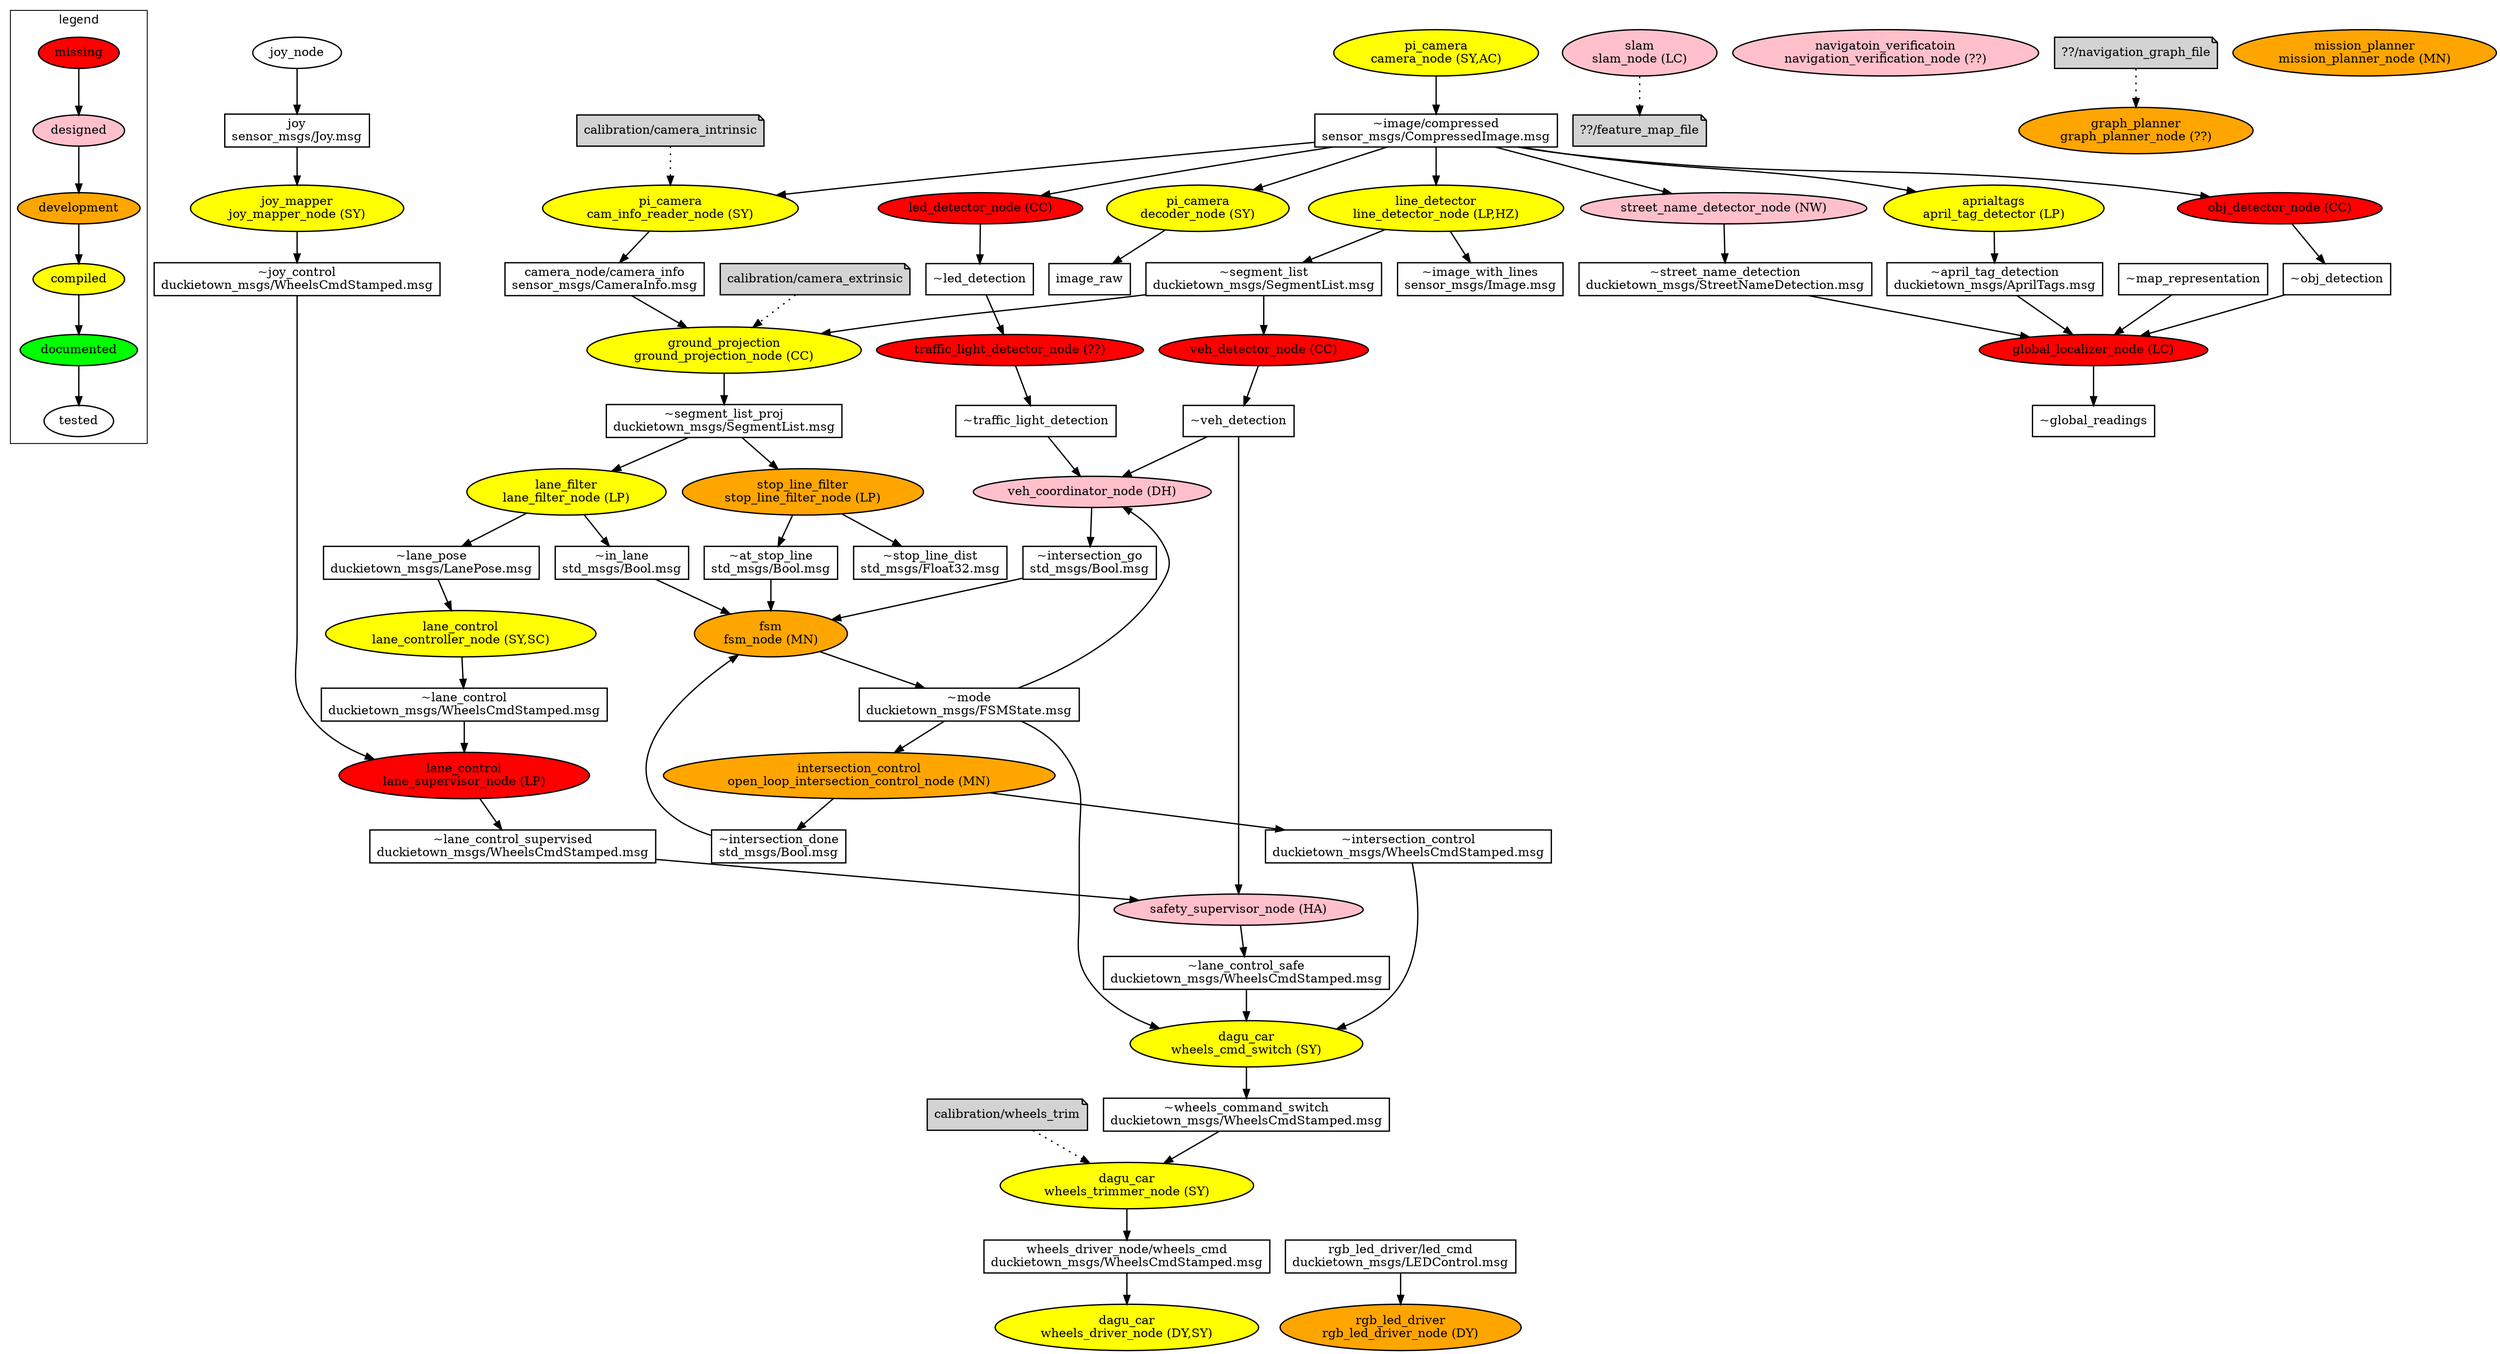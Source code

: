 digraph D {
	fontname="sans";
	//rankdir=LR;
	edge [penwidth=1.5]
	node [penwidth=1.5]

	subgraph cluster_legend{
		label="legend"
		// ROS Topics
		//topic_name;
		// ROS Nodes
		node [shape=ellipse,fillcolor=white,style=filled];
		missing [label="missing", fillcolor=red];
		designed [label="designed", fillcolor=pink];
		development [label="development", fillcolor=orange];
		compiled [label="compiled", fillcolor=yellow];
		documented [label="documented", fillcolor=green];
		tested [label="tested", fillcolor=white];
		missing->designed->development->compiled->documented->tested;
	}

	// ==== Nodes Definition ==== //
	node [shape=ellipse,style=filled];
	subgraph node_missing{
		node [fillcolor=red];
		global_localizer[label="global_localizer_node (LC)"];
		//intersection_filter_node[label="intersection_filter_node (LP)"];
		led_detector_node[label="led_detector_node (CC)"];
		obj_detector_node[label="obj_detector_node (CC)"];
		//beeper_driver_node[label="beeper_driver_node (LP)"];
		veh_detector_node[label="veh_detector_node (CC)"];
		traffic_light_detector_node[label="traffic_light_detector_node (??)"];
		lane_supervisor_node[label="lane_control\nlane_supervisor_node (LP)"];
		//coordination_controller[label="coordination_controller (MN?)"];
	}
	subgraph node_designed{
		node [fillcolor=pink];
		street_name_detector_node[label="street_name_detector_node (NW)"];
		safety_supervisor_node[label="safety_supervisor_node (HA)"];
		veh_coordinator_node[label="veh_coordinator_node (DH)"]
		slam_node[label="slam\nslam_node (LC)"];
		navigation_verification_node[label="navigatoin_verificatoin\nnavigation_verification_node (??)"];
	}
	subgraph node_development{
		node [fillcolor=orange];
		open_loop_intersection_control_node[label="intersection_control\nopen_loop_intersection_control_node (MN)"];
		stop_line_filter_node[label="stop_line_filter\nstop_line_filter_node (LP)"];
		rgb_led_driver_node[label="rgb_led_driver\nrgb_led_driver_node (DY)"];
		fsm_node[label="fsm\nfsm_node (MN)"];
		graph_planner_node[label="graph_planner\ngraph_planner_node (??)"];
		mission_planner_node[label="mission_planner\nmission_planner_node (MN)"];
	}
	subgraph node_compiled{
		node [fillcolor=yellow];
		wheels_driver_node[label="dagu_car\nwheels_driver_node (DY,SY)"];
		wheels_cmd_switch_node[label="dagu_car\nwheels_cmd_switch (SY)"]
		camera_node[label="pi_camera\ncamera_node (SY,AC)"];
		decoder_node[label="pi_camera\ndecoder_node (SY)"];
		cam_info_reader_node[label="pi_camera\ncam_info_reader_node (SY)"];
		lane_controller_node[label="lane_control\nlane_controller_node (SY,SC)"];
		line_detector_node[label="line_detector\nline_detector_node (LP,HZ)"];
		april_tag_detector[label="aprialtags\napril_tag_detector (LP)"];
		joy_mapper_node[label="joy_mapper\njoy_mapper_node (SY)"];
		ground_projection_node[label="ground_projection\nground_projection_node (CC)"];
		wheels_trimmer[label="dagu_car\nwheels_trimmer_node (SY)"];
		lane_filter_node[label="lane_filter\nlane_filter_node (LP)"]; 
	}
	subgraph node_documented{
		node [fillcolor=green];
	}
	subgraph node_tested{
		node [fillcolor=white];
		joy_node[label="joy_node"];
		//image_proc;
	}

	// === Files Definition ===
	node [shape=note,style=filled];
	subgraph files{
		motion_calibration_file[label="calibration/wheels_trim"];
		extrinsic_calibration_file[label="calibration/camera_extrinsic"];
		intrinsic_calibration_file[label="calibration/camera_intrinsic"];
		navigation_graph_file[label="??/navigation_graph_file"];
		feature_map_file[label="??/feature_map_file"];
	}



	//subgraph node_test {
		//node[shape=box,fillcolor=red];
		//street_name_detector_node;
		//joy_node;
		//joy_mapper_node;
	//}

	// ==== Topics ====
	node [shape=box,style=filled,fillcolor=white];
	//{rank=same; mission; joy; map_representation;}
	map_representation[label="~map_representation"];
	segment_list[label="~segment_list\nduckietown_msgs/SegmentList.msg"];
	segment_list_proj[label="~segment_list_proj\nduckietown_msgs/SegmentList.msg"];
	image_with_lines[label="~image_with_lines\nsensor_msgs/Image.msg"];
	lane_pose[label="~lane_pose\nduckietown_msgs/LanePose.msg"]; //LaneReading: y, phi, sigma_y, sigma_phi, status
	lane_control[label="~lane_control\nduckietown_msgs/WheelsCmdStamped.msg"];
	lane_control_sup[label="~lane_control_supervised\nduckietown_msgs/WheelsCmdStamped.msg"];
	lane_control_safe[label="~lane_control_safe\nduckietown_msgs/WheelsCmdStamped.msg"];
	april_tag_detection[label="~april_tag_detection\nduckietown_msgs/AprilTags.msg"];
	led_detection[label="~led_detection"];
	veh_detection[label="~veh_detection"];
	traffic_light_detection[label="~traffic_light_detection"];
	//intersection_reading[label="~intersection_reading"];
	obj_detection[label="~obj_detection"];
	global_readings[label="~global_readings"];
	mode[label="~mode\nduckietown_msgs/FSMState.msg"];
	//mission[label="mission"];
	joy_control[label="~joy_control\nduckietown_msgs/WheelsCmdStamped.msg"];
	intersection_control[label="~intersection_control\nduckietown_msgs/WheelsCmdStamped.msg"];
	street_name_detection[label="~street_name_detection\nduckietown_msgs/StreetNameDetection.msg"];
	wheels_command[label="wheels_driver_node/wheels_cmd\nduckietown_msgs/WheelsCmdStamped.msg"];
	wheels_command_switch[label="~wheels_command_switch\nduckietown_msgs/WheelsCmdStamped.msg"];
	camera_info[label="camera_node/camera_info\nsensor_msgs/CameraInfo.msg"];
	image_compressed[label="~image/compressed\nsensor_msgs/CompressedImage.msg"];
	intersection_go[label="~intersection_go\nstd_msgs/Bool.msg"];
	intersection_done[label="~intersection_done\nstd_msgs/Bool.msg"];
	at_stop_line[label="~at_stop_line\nstd_msgs/Bool.msg"];
	in_lane[label="~in_lane\nstd_msgs/Bool.msg"];
	//beep[label="beeper_driver_node/beep"];
	led_cmd[label="rgb_led_driver/led_cmd\nduckietown_msgs/LEDControl.msg"];
	stop_line_dist[label="~stop_line_dist\nstd_msgs/Float32.msg"];
	joy[label="joy\nsensor_msgs/Joy.msg"];

	{rank=max; wheels_driver_node;rgb_led_driver_node}
	{rank=min; camera_node;joy_node}
	{rank=same;wheels_command;led_cmd}

	// ==== Connections ====
	veh_coordinator_node->intersection_go;
	intersection_go->fsm_node;
	intersection_done->fsm_node;
	at_stop_line->fsm_node;
	in_lane->fsm_node;
	open_loop_intersection_control_node->intersection_done;
	lane_filter_node->in_lane;
	stop_line_filter_node->at_stop_line;
	fsm_node->mode;

	led_cmd->rgb_led_driver_node;
	stop_line_filter_node->stop_line_dist;

	camera_node->image_compressed;
	intrinsic_calibration_file->cam_info_reader_node[style="dotted"];
	image_compressed->cam_info_reader_node;
	cam_info_reader_node->camera_info;
	image_compressed->line_detector_node;
	image_compressed->led_detector_node;
	image_compressed->decoder_node;
	decoder_node->image_raw;
	image_compressed->april_tag_detector;
	image_compressed->obj_detector_node;
	image_compressed->street_name_detector_node;
	street_name_detector_node->street_name_detection;
	led_detector_node->led_detection;
	led_detection->traffic_light_detector_node;
	segment_list->veh_detector_node;
	veh_detector_node->veh_detection;
	traffic_light_detector_node->traffic_light_detection;
	//intersection_filter_node->intersection_reading;
	line_detector_node->segment_list 
	line_detector_node->image_with_lines 
	segment_list_proj->stop_line_filter_node;
	segment_list_proj->lane_filter_node;
	lane_filter_node->lane_pose;
	lane_pose->lane_controller_node;
	//lane_pose->mission_planner;
	//stop_line_filter_node->stop_line_reading;
	//stop_line_reading->lane_controller_node;
	////stop_line_reading->mission_planner;
	obj_detector_node->obj_detection;
	obj_detection->global_localizer;
	street_name_detection->global_localizer;
	april_tag_detector->april_tag_detection;
	//april_tag_detection->intersection_filter_node;
	april_tag_detection->global_localizer;
	global_localizer->global_readings;
	//map_reader_node -> map_representation;
	map_representation->global_localizer;
	//map_representation->mission_planner;
	joy_node->joy->joy_mapper_node->joy_control;
	joy_control-> lane_supervisor_node;
	lane_controller_node->lane_control;
	lane_control-> lane_supervisor_node;
	lane_supervisor_node-> lane_control_sup;
	lane_control_sup->safety_supervisor_node;
	safety_supervisor_node->lane_control_safe;
	//safety_supervisor_node->beeper_driver_node;
	//intersection_reading->mission_planner;
	veh_detection->safety_supervisor_node;
	open_loop_intersection_control_node->intersection_control;
	//global_readings->mission_planner;
	//mission_planner->mode;
	//mission->mission_planner;
	extrinsic_calibration_file->ground_projection_node[style="dotted"];
	camera_info->ground_projection_node;
	segment_list->ground_projection_node;
	ground_projection_node->segment_list_proj;
	veh_detection->veh_coordinator_node;
	traffic_light_detection->veh_coordinator_node;
	//veh_coordinator_node->veh_coord_go;
	////veh_coord_go->mission_planner;
	mode->veh_coordinator_node;
	//mode->lane_controller_node;
	mode->open_loop_intersection_control_node;
	mode->wheels_cmd_switch_node;
	wheels_cmd_switch_node->wheels_command_switch;
	wheels_command_switch->wheels_trimmer;
	motion_calibration_file->wheels_trimmer[style="dotted"]
	wheels_trimmer->wheels_command;
	lane_control_safe->wheels_cmd_switch_node;
	intersection_control->wheels_cmd_switch_node;
	wheels_command->wheels_driver_node;
	//safety_supervisor_node->beep;
	//beep->beeper_driver_node;

	navigation_graph_file->graph_planner_node[style="dotted"];
	slam_node->feature_map_file[style="dotted"];

}